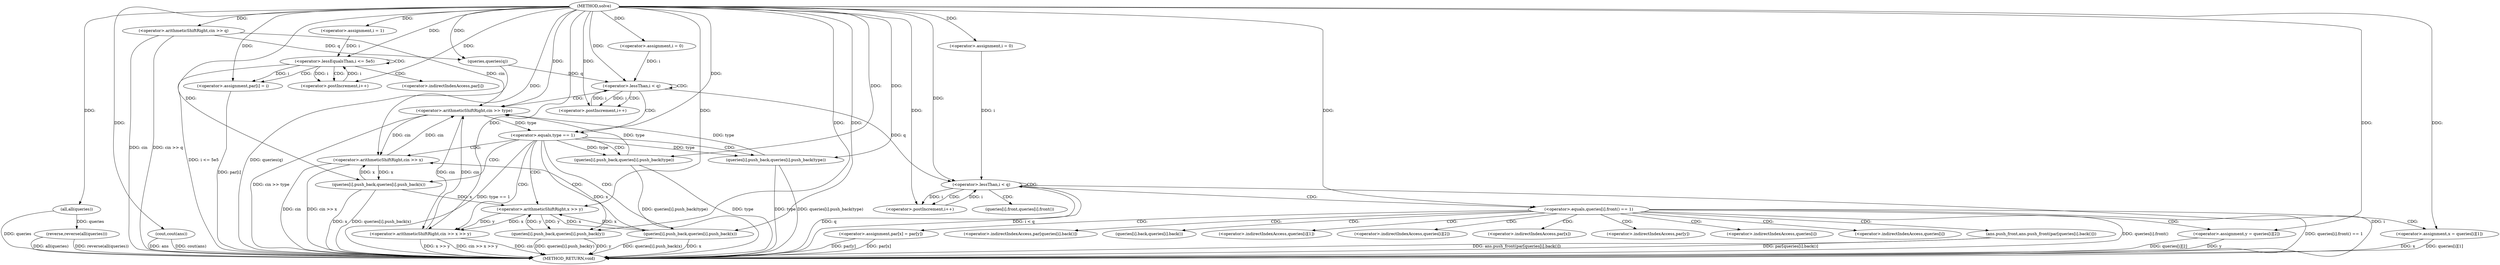 digraph "solve" {  
"1000122" [label = "(METHOD,solve)" ]
"1000240" [label = "(METHOD_RETURN,void)" ]
"1000125" [label = "(<operator>.arithmeticShiftRight,cin >> q)" ]
"1000128" [label = "(queries,queries(q))" ]
"1000173" [label = "(reverse,reverse(all(queries)))" ]
"1000238" [label = "(cout,cout(ans))" ]
"1000132" [label = "(<operator>.assignment,i = 0)" ]
"1000135" [label = "(<operator>.lessThan,i < q)" ]
"1000138" [label = "(<operator>.postIncrement,i++)" ]
"1000180" [label = "(<operator>.assignment,i = 1)" ]
"1000183" [label = "(<operator>.lessEqualsThan,i <= 5e5)" ]
"1000186" [label = "(<operator>.postIncrement,i++)" ]
"1000188" [label = "(<operator>.assignment,par[i] = i)" ]
"1000195" [label = "(<operator>.assignment,i = 0)" ]
"1000198" [label = "(<operator>.lessThan,i < q)" ]
"1000201" [label = "(<operator>.postIncrement,i++)" ]
"1000142" [label = "(<operator>.arithmeticShiftRight,cin >> type)" ]
"1000174" [label = "(all,all(queries))" ]
"1000146" [label = "(<operator>.equals,type == 1)" ]
"1000205" [label = "(<operator>.equals,queries[i].front() == 1)" ]
"1000151" [label = "(<operator>.arithmeticShiftRight,cin >> x)" ]
"1000154" [label = "(queries[i].push_back,queries[i].push_back(type))" ]
"1000156" [label = "(queries[i].push_back,queries[i].push_back(x))" ]
"1000209" [label = "(ans.push_front,ans.push_front(par[queries[i].back()]))" ]
"1000162" [label = "(<operator>.arithmeticShiftRight,cin >> x >> y)" ]
"1000167" [label = "(queries[i].push_back,queries[i].push_back(type))" ]
"1000169" [label = "(queries[i].push_back,queries[i].push_back(x))" ]
"1000171" [label = "(queries[i].push_back,queries[i].push_back(y))" ]
"1000216" [label = "(<operator>.assignment,x = queries[i][1])" ]
"1000224" [label = "(<operator>.assignment,y = queries[i][2])" ]
"1000231" [label = "(<operator>.assignment,par[x] = par[y])" ]
"1000164" [label = "(<operator>.arithmeticShiftRight,x >> y)" ]
"1000189" [label = "(<operator>.indirectIndexAccess,par[i])" ]
"1000206" [label = "(queries[i].front,queries[i].front())" ]
"1000210" [label = "(<operator>.indirectIndexAccess,par[queries[i].back()])" ]
"1000212" [label = "(queries[i].back,queries[i].back())" ]
"1000218" [label = "(<operator>.indirectIndexAccess,queries[i][1])" ]
"1000226" [label = "(<operator>.indirectIndexAccess,queries[i][2])" ]
"1000232" [label = "(<operator>.indirectIndexAccess,par[x])" ]
"1000235" [label = "(<operator>.indirectIndexAccess,par[y])" ]
"1000219" [label = "(<operator>.indirectIndexAccess,queries[i])" ]
"1000227" [label = "(<operator>.indirectIndexAccess,queries[i])" ]
  "1000125" -> "1000240"  [ label = "DDG: cin"] 
  "1000125" -> "1000240"  [ label = "DDG: cin >> q"] 
  "1000128" -> "1000240"  [ label = "DDG: queries(q)"] 
  "1000174" -> "1000240"  [ label = "DDG: queries"] 
  "1000173" -> "1000240"  [ label = "DDG: all(queries)"] 
  "1000173" -> "1000240"  [ label = "DDG: reverse(all(queries))"] 
  "1000183" -> "1000240"  [ label = "DDG: i <= 5e5"] 
  "1000198" -> "1000240"  [ label = "DDG: i"] 
  "1000198" -> "1000240"  [ label = "DDG: q"] 
  "1000198" -> "1000240"  [ label = "DDG: i < q"] 
  "1000238" -> "1000240"  [ label = "DDG: ans"] 
  "1000238" -> "1000240"  [ label = "DDG: cout(ans)"] 
  "1000205" -> "1000240"  [ label = "DDG: queries[i].front()"] 
  "1000205" -> "1000240"  [ label = "DDG: queries[i].front() == 1"] 
  "1000216" -> "1000240"  [ label = "DDG: x"] 
  "1000216" -> "1000240"  [ label = "DDG: queries[i][1]"] 
  "1000224" -> "1000240"  [ label = "DDG: y"] 
  "1000224" -> "1000240"  [ label = "DDG: queries[i][2]"] 
  "1000231" -> "1000240"  [ label = "DDG: par[x]"] 
  "1000231" -> "1000240"  [ label = "DDG: par[y]"] 
  "1000209" -> "1000240"  [ label = "DDG: par[queries[i].back()]"] 
  "1000209" -> "1000240"  [ label = "DDG: ans.push_front(par[queries[i].back()])"] 
  "1000188" -> "1000240"  [ label = "DDG: par[i]"] 
  "1000142" -> "1000240"  [ label = "DDG: cin >> type"] 
  "1000146" -> "1000240"  [ label = "DDG: type == 1"] 
  "1000162" -> "1000240"  [ label = "DDG: cin"] 
  "1000162" -> "1000240"  [ label = "DDG: x >> y"] 
  "1000162" -> "1000240"  [ label = "DDG: cin >> x >> y"] 
  "1000167" -> "1000240"  [ label = "DDG: type"] 
  "1000167" -> "1000240"  [ label = "DDG: queries[i].push_back(type)"] 
  "1000169" -> "1000240"  [ label = "DDG: x"] 
  "1000169" -> "1000240"  [ label = "DDG: queries[i].push_back(x)"] 
  "1000171" -> "1000240"  [ label = "DDG: y"] 
  "1000171" -> "1000240"  [ label = "DDG: queries[i].push_back(y)"] 
  "1000151" -> "1000240"  [ label = "DDG: cin"] 
  "1000151" -> "1000240"  [ label = "DDG: cin >> x"] 
  "1000154" -> "1000240"  [ label = "DDG: type"] 
  "1000154" -> "1000240"  [ label = "DDG: queries[i].push_back(type)"] 
  "1000156" -> "1000240"  [ label = "DDG: x"] 
  "1000156" -> "1000240"  [ label = "DDG: queries[i].push_back(x)"] 
  "1000122" -> "1000125"  [ label = "DDG: "] 
  "1000125" -> "1000128"  [ label = "DDG: q"] 
  "1000122" -> "1000128"  [ label = "DDG: "] 
  "1000122" -> "1000132"  [ label = "DDG: "] 
  "1000174" -> "1000173"  [ label = "DDG: queries"] 
  "1000122" -> "1000180"  [ label = "DDG: "] 
  "1000183" -> "1000188"  [ label = "DDG: i"] 
  "1000122" -> "1000188"  [ label = "DDG: "] 
  "1000122" -> "1000195"  [ label = "DDG: "] 
  "1000122" -> "1000238"  [ label = "DDG: "] 
  "1000132" -> "1000135"  [ label = "DDG: i"] 
  "1000138" -> "1000135"  [ label = "DDG: i"] 
  "1000122" -> "1000135"  [ label = "DDG: "] 
  "1000128" -> "1000135"  [ label = "DDG: q"] 
  "1000135" -> "1000138"  [ label = "DDG: i"] 
  "1000122" -> "1000138"  [ label = "DDG: "] 
  "1000122" -> "1000174"  [ label = "DDG: "] 
  "1000180" -> "1000183"  [ label = "DDG: i"] 
  "1000186" -> "1000183"  [ label = "DDG: i"] 
  "1000122" -> "1000183"  [ label = "DDG: "] 
  "1000122" -> "1000186"  [ label = "DDG: "] 
  "1000183" -> "1000186"  [ label = "DDG: i"] 
  "1000195" -> "1000198"  [ label = "DDG: i"] 
  "1000201" -> "1000198"  [ label = "DDG: i"] 
  "1000122" -> "1000198"  [ label = "DDG: "] 
  "1000135" -> "1000198"  [ label = "DDG: q"] 
  "1000198" -> "1000201"  [ label = "DDG: i"] 
  "1000122" -> "1000201"  [ label = "DDG: "] 
  "1000125" -> "1000142"  [ label = "DDG: cin"] 
  "1000162" -> "1000142"  [ label = "DDG: cin"] 
  "1000151" -> "1000142"  [ label = "DDG: cin"] 
  "1000122" -> "1000142"  [ label = "DDG: "] 
  "1000167" -> "1000142"  [ label = "DDG: type"] 
  "1000154" -> "1000142"  [ label = "DDG: type"] 
  "1000142" -> "1000146"  [ label = "DDG: type"] 
  "1000122" -> "1000146"  [ label = "DDG: "] 
  "1000122" -> "1000205"  [ label = "DDG: "] 
  "1000142" -> "1000151"  [ label = "DDG: cin"] 
  "1000122" -> "1000151"  [ label = "DDG: "] 
  "1000169" -> "1000151"  [ label = "DDG: x"] 
  "1000156" -> "1000151"  [ label = "DDG: x"] 
  "1000146" -> "1000154"  [ label = "DDG: type"] 
  "1000122" -> "1000154"  [ label = "DDG: "] 
  "1000151" -> "1000156"  [ label = "DDG: x"] 
  "1000122" -> "1000156"  [ label = "DDG: "] 
  "1000142" -> "1000162"  [ label = "DDG: cin"] 
  "1000122" -> "1000162"  [ label = "DDG: "] 
  "1000164" -> "1000162"  [ label = "DDG: x"] 
  "1000164" -> "1000162"  [ label = "DDG: y"] 
  "1000146" -> "1000167"  [ label = "DDG: type"] 
  "1000122" -> "1000167"  [ label = "DDG: "] 
  "1000164" -> "1000169"  [ label = "DDG: x"] 
  "1000122" -> "1000169"  [ label = "DDG: "] 
  "1000164" -> "1000171"  [ label = "DDG: y"] 
  "1000122" -> "1000171"  [ label = "DDG: "] 
  "1000122" -> "1000216"  [ label = "DDG: "] 
  "1000122" -> "1000224"  [ label = "DDG: "] 
  "1000169" -> "1000164"  [ label = "DDG: x"] 
  "1000156" -> "1000164"  [ label = "DDG: x"] 
  "1000122" -> "1000164"  [ label = "DDG: "] 
  "1000171" -> "1000164"  [ label = "DDG: y"] 
  "1000135" -> "1000142"  [ label = "CDG: "] 
  "1000135" -> "1000135"  [ label = "CDG: "] 
  "1000135" -> "1000146"  [ label = "CDG: "] 
  "1000135" -> "1000138"  [ label = "CDG: "] 
  "1000183" -> "1000186"  [ label = "CDG: "] 
  "1000183" -> "1000183"  [ label = "CDG: "] 
  "1000183" -> "1000189"  [ label = "CDG: "] 
  "1000183" -> "1000188"  [ label = "CDG: "] 
  "1000198" -> "1000206"  [ label = "CDG: "] 
  "1000198" -> "1000205"  [ label = "CDG: "] 
  "1000198" -> "1000201"  [ label = "CDG: "] 
  "1000198" -> "1000198"  [ label = "CDG: "] 
  "1000146" -> "1000164"  [ label = "CDG: "] 
  "1000146" -> "1000156"  [ label = "CDG: "] 
  "1000146" -> "1000169"  [ label = "CDG: "] 
  "1000146" -> "1000167"  [ label = "CDG: "] 
  "1000146" -> "1000154"  [ label = "CDG: "] 
  "1000146" -> "1000151"  [ label = "CDG: "] 
  "1000146" -> "1000171"  [ label = "CDG: "] 
  "1000146" -> "1000162"  [ label = "CDG: "] 
  "1000205" -> "1000227"  [ label = "CDG: "] 
  "1000205" -> "1000216"  [ label = "CDG: "] 
  "1000205" -> "1000212"  [ label = "CDG: "] 
  "1000205" -> "1000219"  [ label = "CDG: "] 
  "1000205" -> "1000210"  [ label = "CDG: "] 
  "1000205" -> "1000235"  [ label = "CDG: "] 
  "1000205" -> "1000218"  [ label = "CDG: "] 
  "1000205" -> "1000231"  [ label = "CDG: "] 
  "1000205" -> "1000224"  [ label = "CDG: "] 
  "1000205" -> "1000209"  [ label = "CDG: "] 
  "1000205" -> "1000226"  [ label = "CDG: "] 
  "1000205" -> "1000232"  [ label = "CDG: "] 
}

